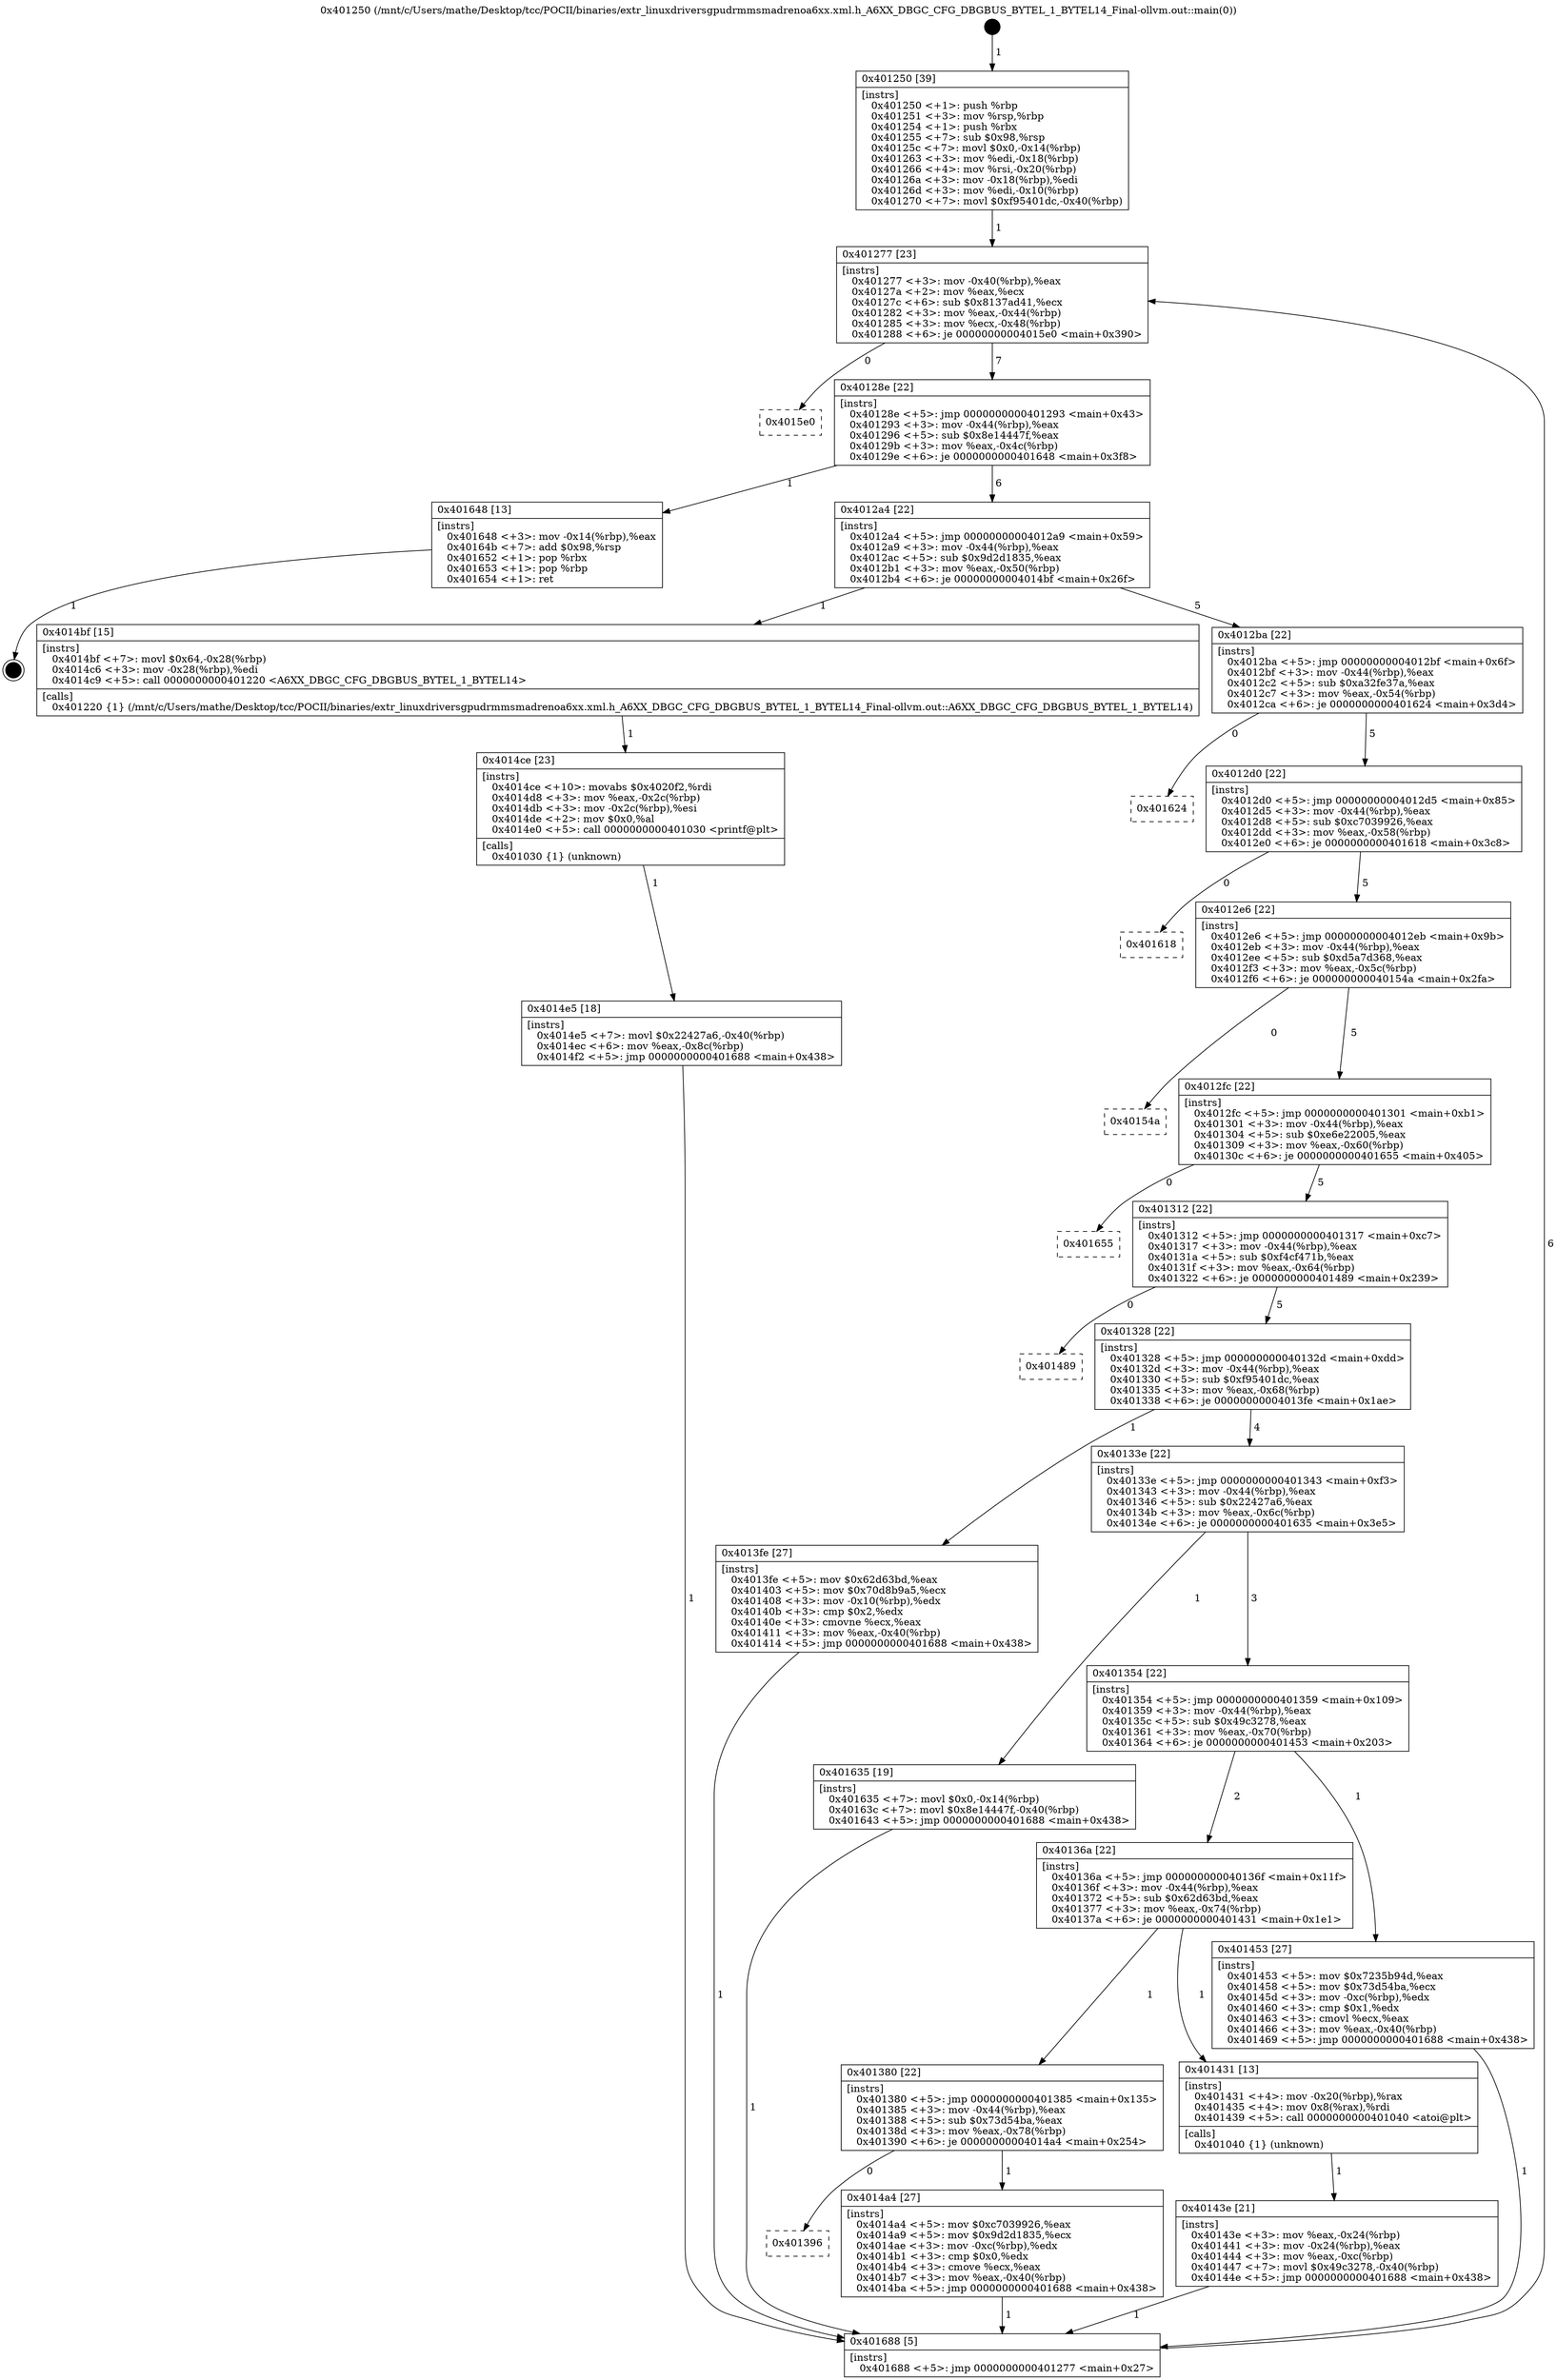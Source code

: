digraph "0x401250" {
  label = "0x401250 (/mnt/c/Users/mathe/Desktop/tcc/POCII/binaries/extr_linuxdriversgpudrmmsmadrenoa6xx.xml.h_A6XX_DBGC_CFG_DBGBUS_BYTEL_1_BYTEL14_Final-ollvm.out::main(0))"
  labelloc = "t"
  node[shape=record]

  Entry [label="",width=0.3,height=0.3,shape=circle,fillcolor=black,style=filled]
  "0x401277" [label="{
     0x401277 [23]\l
     | [instrs]\l
     &nbsp;&nbsp;0x401277 \<+3\>: mov -0x40(%rbp),%eax\l
     &nbsp;&nbsp;0x40127a \<+2\>: mov %eax,%ecx\l
     &nbsp;&nbsp;0x40127c \<+6\>: sub $0x8137ad41,%ecx\l
     &nbsp;&nbsp;0x401282 \<+3\>: mov %eax,-0x44(%rbp)\l
     &nbsp;&nbsp;0x401285 \<+3\>: mov %ecx,-0x48(%rbp)\l
     &nbsp;&nbsp;0x401288 \<+6\>: je 00000000004015e0 \<main+0x390\>\l
  }"]
  "0x4015e0" [label="{
     0x4015e0\l
  }", style=dashed]
  "0x40128e" [label="{
     0x40128e [22]\l
     | [instrs]\l
     &nbsp;&nbsp;0x40128e \<+5\>: jmp 0000000000401293 \<main+0x43\>\l
     &nbsp;&nbsp;0x401293 \<+3\>: mov -0x44(%rbp),%eax\l
     &nbsp;&nbsp;0x401296 \<+5\>: sub $0x8e14447f,%eax\l
     &nbsp;&nbsp;0x40129b \<+3\>: mov %eax,-0x4c(%rbp)\l
     &nbsp;&nbsp;0x40129e \<+6\>: je 0000000000401648 \<main+0x3f8\>\l
  }"]
  Exit [label="",width=0.3,height=0.3,shape=circle,fillcolor=black,style=filled,peripheries=2]
  "0x401648" [label="{
     0x401648 [13]\l
     | [instrs]\l
     &nbsp;&nbsp;0x401648 \<+3\>: mov -0x14(%rbp),%eax\l
     &nbsp;&nbsp;0x40164b \<+7\>: add $0x98,%rsp\l
     &nbsp;&nbsp;0x401652 \<+1\>: pop %rbx\l
     &nbsp;&nbsp;0x401653 \<+1\>: pop %rbp\l
     &nbsp;&nbsp;0x401654 \<+1\>: ret\l
  }"]
  "0x4012a4" [label="{
     0x4012a4 [22]\l
     | [instrs]\l
     &nbsp;&nbsp;0x4012a4 \<+5\>: jmp 00000000004012a9 \<main+0x59\>\l
     &nbsp;&nbsp;0x4012a9 \<+3\>: mov -0x44(%rbp),%eax\l
     &nbsp;&nbsp;0x4012ac \<+5\>: sub $0x9d2d1835,%eax\l
     &nbsp;&nbsp;0x4012b1 \<+3\>: mov %eax,-0x50(%rbp)\l
     &nbsp;&nbsp;0x4012b4 \<+6\>: je 00000000004014bf \<main+0x26f\>\l
  }"]
  "0x4014e5" [label="{
     0x4014e5 [18]\l
     | [instrs]\l
     &nbsp;&nbsp;0x4014e5 \<+7\>: movl $0x22427a6,-0x40(%rbp)\l
     &nbsp;&nbsp;0x4014ec \<+6\>: mov %eax,-0x8c(%rbp)\l
     &nbsp;&nbsp;0x4014f2 \<+5\>: jmp 0000000000401688 \<main+0x438\>\l
  }"]
  "0x4014bf" [label="{
     0x4014bf [15]\l
     | [instrs]\l
     &nbsp;&nbsp;0x4014bf \<+7\>: movl $0x64,-0x28(%rbp)\l
     &nbsp;&nbsp;0x4014c6 \<+3\>: mov -0x28(%rbp),%edi\l
     &nbsp;&nbsp;0x4014c9 \<+5\>: call 0000000000401220 \<A6XX_DBGC_CFG_DBGBUS_BYTEL_1_BYTEL14\>\l
     | [calls]\l
     &nbsp;&nbsp;0x401220 \{1\} (/mnt/c/Users/mathe/Desktop/tcc/POCII/binaries/extr_linuxdriversgpudrmmsmadrenoa6xx.xml.h_A6XX_DBGC_CFG_DBGBUS_BYTEL_1_BYTEL14_Final-ollvm.out::A6XX_DBGC_CFG_DBGBUS_BYTEL_1_BYTEL14)\l
  }"]
  "0x4012ba" [label="{
     0x4012ba [22]\l
     | [instrs]\l
     &nbsp;&nbsp;0x4012ba \<+5\>: jmp 00000000004012bf \<main+0x6f\>\l
     &nbsp;&nbsp;0x4012bf \<+3\>: mov -0x44(%rbp),%eax\l
     &nbsp;&nbsp;0x4012c2 \<+5\>: sub $0xa32fe37a,%eax\l
     &nbsp;&nbsp;0x4012c7 \<+3\>: mov %eax,-0x54(%rbp)\l
     &nbsp;&nbsp;0x4012ca \<+6\>: je 0000000000401624 \<main+0x3d4\>\l
  }"]
  "0x4014ce" [label="{
     0x4014ce [23]\l
     | [instrs]\l
     &nbsp;&nbsp;0x4014ce \<+10\>: movabs $0x4020f2,%rdi\l
     &nbsp;&nbsp;0x4014d8 \<+3\>: mov %eax,-0x2c(%rbp)\l
     &nbsp;&nbsp;0x4014db \<+3\>: mov -0x2c(%rbp),%esi\l
     &nbsp;&nbsp;0x4014de \<+2\>: mov $0x0,%al\l
     &nbsp;&nbsp;0x4014e0 \<+5\>: call 0000000000401030 \<printf@plt\>\l
     | [calls]\l
     &nbsp;&nbsp;0x401030 \{1\} (unknown)\l
  }"]
  "0x401624" [label="{
     0x401624\l
  }", style=dashed]
  "0x4012d0" [label="{
     0x4012d0 [22]\l
     | [instrs]\l
     &nbsp;&nbsp;0x4012d0 \<+5\>: jmp 00000000004012d5 \<main+0x85\>\l
     &nbsp;&nbsp;0x4012d5 \<+3\>: mov -0x44(%rbp),%eax\l
     &nbsp;&nbsp;0x4012d8 \<+5\>: sub $0xc7039926,%eax\l
     &nbsp;&nbsp;0x4012dd \<+3\>: mov %eax,-0x58(%rbp)\l
     &nbsp;&nbsp;0x4012e0 \<+6\>: je 0000000000401618 \<main+0x3c8\>\l
  }"]
  "0x401396" [label="{
     0x401396\l
  }", style=dashed]
  "0x401618" [label="{
     0x401618\l
  }", style=dashed]
  "0x4012e6" [label="{
     0x4012e6 [22]\l
     | [instrs]\l
     &nbsp;&nbsp;0x4012e6 \<+5\>: jmp 00000000004012eb \<main+0x9b\>\l
     &nbsp;&nbsp;0x4012eb \<+3\>: mov -0x44(%rbp),%eax\l
     &nbsp;&nbsp;0x4012ee \<+5\>: sub $0xd5a7d368,%eax\l
     &nbsp;&nbsp;0x4012f3 \<+3\>: mov %eax,-0x5c(%rbp)\l
     &nbsp;&nbsp;0x4012f6 \<+6\>: je 000000000040154a \<main+0x2fa\>\l
  }"]
  "0x4014a4" [label="{
     0x4014a4 [27]\l
     | [instrs]\l
     &nbsp;&nbsp;0x4014a4 \<+5\>: mov $0xc7039926,%eax\l
     &nbsp;&nbsp;0x4014a9 \<+5\>: mov $0x9d2d1835,%ecx\l
     &nbsp;&nbsp;0x4014ae \<+3\>: mov -0xc(%rbp),%edx\l
     &nbsp;&nbsp;0x4014b1 \<+3\>: cmp $0x0,%edx\l
     &nbsp;&nbsp;0x4014b4 \<+3\>: cmove %ecx,%eax\l
     &nbsp;&nbsp;0x4014b7 \<+3\>: mov %eax,-0x40(%rbp)\l
     &nbsp;&nbsp;0x4014ba \<+5\>: jmp 0000000000401688 \<main+0x438\>\l
  }"]
  "0x40154a" [label="{
     0x40154a\l
  }", style=dashed]
  "0x4012fc" [label="{
     0x4012fc [22]\l
     | [instrs]\l
     &nbsp;&nbsp;0x4012fc \<+5\>: jmp 0000000000401301 \<main+0xb1\>\l
     &nbsp;&nbsp;0x401301 \<+3\>: mov -0x44(%rbp),%eax\l
     &nbsp;&nbsp;0x401304 \<+5\>: sub $0xe6e22005,%eax\l
     &nbsp;&nbsp;0x401309 \<+3\>: mov %eax,-0x60(%rbp)\l
     &nbsp;&nbsp;0x40130c \<+6\>: je 0000000000401655 \<main+0x405\>\l
  }"]
  "0x40143e" [label="{
     0x40143e [21]\l
     | [instrs]\l
     &nbsp;&nbsp;0x40143e \<+3\>: mov %eax,-0x24(%rbp)\l
     &nbsp;&nbsp;0x401441 \<+3\>: mov -0x24(%rbp),%eax\l
     &nbsp;&nbsp;0x401444 \<+3\>: mov %eax,-0xc(%rbp)\l
     &nbsp;&nbsp;0x401447 \<+7\>: movl $0x49c3278,-0x40(%rbp)\l
     &nbsp;&nbsp;0x40144e \<+5\>: jmp 0000000000401688 \<main+0x438\>\l
  }"]
  "0x401655" [label="{
     0x401655\l
  }", style=dashed]
  "0x401312" [label="{
     0x401312 [22]\l
     | [instrs]\l
     &nbsp;&nbsp;0x401312 \<+5\>: jmp 0000000000401317 \<main+0xc7\>\l
     &nbsp;&nbsp;0x401317 \<+3\>: mov -0x44(%rbp),%eax\l
     &nbsp;&nbsp;0x40131a \<+5\>: sub $0xf4cf471b,%eax\l
     &nbsp;&nbsp;0x40131f \<+3\>: mov %eax,-0x64(%rbp)\l
     &nbsp;&nbsp;0x401322 \<+6\>: je 0000000000401489 \<main+0x239\>\l
  }"]
  "0x401380" [label="{
     0x401380 [22]\l
     | [instrs]\l
     &nbsp;&nbsp;0x401380 \<+5\>: jmp 0000000000401385 \<main+0x135\>\l
     &nbsp;&nbsp;0x401385 \<+3\>: mov -0x44(%rbp),%eax\l
     &nbsp;&nbsp;0x401388 \<+5\>: sub $0x73d54ba,%eax\l
     &nbsp;&nbsp;0x40138d \<+3\>: mov %eax,-0x78(%rbp)\l
     &nbsp;&nbsp;0x401390 \<+6\>: je 00000000004014a4 \<main+0x254\>\l
  }"]
  "0x401489" [label="{
     0x401489\l
  }", style=dashed]
  "0x401328" [label="{
     0x401328 [22]\l
     | [instrs]\l
     &nbsp;&nbsp;0x401328 \<+5\>: jmp 000000000040132d \<main+0xdd\>\l
     &nbsp;&nbsp;0x40132d \<+3\>: mov -0x44(%rbp),%eax\l
     &nbsp;&nbsp;0x401330 \<+5\>: sub $0xf95401dc,%eax\l
     &nbsp;&nbsp;0x401335 \<+3\>: mov %eax,-0x68(%rbp)\l
     &nbsp;&nbsp;0x401338 \<+6\>: je 00000000004013fe \<main+0x1ae\>\l
  }"]
  "0x401431" [label="{
     0x401431 [13]\l
     | [instrs]\l
     &nbsp;&nbsp;0x401431 \<+4\>: mov -0x20(%rbp),%rax\l
     &nbsp;&nbsp;0x401435 \<+4\>: mov 0x8(%rax),%rdi\l
     &nbsp;&nbsp;0x401439 \<+5\>: call 0000000000401040 \<atoi@plt\>\l
     | [calls]\l
     &nbsp;&nbsp;0x401040 \{1\} (unknown)\l
  }"]
  "0x4013fe" [label="{
     0x4013fe [27]\l
     | [instrs]\l
     &nbsp;&nbsp;0x4013fe \<+5\>: mov $0x62d63bd,%eax\l
     &nbsp;&nbsp;0x401403 \<+5\>: mov $0x70d8b9a5,%ecx\l
     &nbsp;&nbsp;0x401408 \<+3\>: mov -0x10(%rbp),%edx\l
     &nbsp;&nbsp;0x40140b \<+3\>: cmp $0x2,%edx\l
     &nbsp;&nbsp;0x40140e \<+3\>: cmovne %ecx,%eax\l
     &nbsp;&nbsp;0x401411 \<+3\>: mov %eax,-0x40(%rbp)\l
     &nbsp;&nbsp;0x401414 \<+5\>: jmp 0000000000401688 \<main+0x438\>\l
  }"]
  "0x40133e" [label="{
     0x40133e [22]\l
     | [instrs]\l
     &nbsp;&nbsp;0x40133e \<+5\>: jmp 0000000000401343 \<main+0xf3\>\l
     &nbsp;&nbsp;0x401343 \<+3\>: mov -0x44(%rbp),%eax\l
     &nbsp;&nbsp;0x401346 \<+5\>: sub $0x22427a6,%eax\l
     &nbsp;&nbsp;0x40134b \<+3\>: mov %eax,-0x6c(%rbp)\l
     &nbsp;&nbsp;0x40134e \<+6\>: je 0000000000401635 \<main+0x3e5\>\l
  }"]
  "0x401688" [label="{
     0x401688 [5]\l
     | [instrs]\l
     &nbsp;&nbsp;0x401688 \<+5\>: jmp 0000000000401277 \<main+0x27\>\l
  }"]
  "0x401250" [label="{
     0x401250 [39]\l
     | [instrs]\l
     &nbsp;&nbsp;0x401250 \<+1\>: push %rbp\l
     &nbsp;&nbsp;0x401251 \<+3\>: mov %rsp,%rbp\l
     &nbsp;&nbsp;0x401254 \<+1\>: push %rbx\l
     &nbsp;&nbsp;0x401255 \<+7\>: sub $0x98,%rsp\l
     &nbsp;&nbsp;0x40125c \<+7\>: movl $0x0,-0x14(%rbp)\l
     &nbsp;&nbsp;0x401263 \<+3\>: mov %edi,-0x18(%rbp)\l
     &nbsp;&nbsp;0x401266 \<+4\>: mov %rsi,-0x20(%rbp)\l
     &nbsp;&nbsp;0x40126a \<+3\>: mov -0x18(%rbp),%edi\l
     &nbsp;&nbsp;0x40126d \<+3\>: mov %edi,-0x10(%rbp)\l
     &nbsp;&nbsp;0x401270 \<+7\>: movl $0xf95401dc,-0x40(%rbp)\l
  }"]
  "0x40136a" [label="{
     0x40136a [22]\l
     | [instrs]\l
     &nbsp;&nbsp;0x40136a \<+5\>: jmp 000000000040136f \<main+0x11f\>\l
     &nbsp;&nbsp;0x40136f \<+3\>: mov -0x44(%rbp),%eax\l
     &nbsp;&nbsp;0x401372 \<+5\>: sub $0x62d63bd,%eax\l
     &nbsp;&nbsp;0x401377 \<+3\>: mov %eax,-0x74(%rbp)\l
     &nbsp;&nbsp;0x40137a \<+6\>: je 0000000000401431 \<main+0x1e1\>\l
  }"]
  "0x401635" [label="{
     0x401635 [19]\l
     | [instrs]\l
     &nbsp;&nbsp;0x401635 \<+7\>: movl $0x0,-0x14(%rbp)\l
     &nbsp;&nbsp;0x40163c \<+7\>: movl $0x8e14447f,-0x40(%rbp)\l
     &nbsp;&nbsp;0x401643 \<+5\>: jmp 0000000000401688 \<main+0x438\>\l
  }"]
  "0x401354" [label="{
     0x401354 [22]\l
     | [instrs]\l
     &nbsp;&nbsp;0x401354 \<+5\>: jmp 0000000000401359 \<main+0x109\>\l
     &nbsp;&nbsp;0x401359 \<+3\>: mov -0x44(%rbp),%eax\l
     &nbsp;&nbsp;0x40135c \<+5\>: sub $0x49c3278,%eax\l
     &nbsp;&nbsp;0x401361 \<+3\>: mov %eax,-0x70(%rbp)\l
     &nbsp;&nbsp;0x401364 \<+6\>: je 0000000000401453 \<main+0x203\>\l
  }"]
  "0x401453" [label="{
     0x401453 [27]\l
     | [instrs]\l
     &nbsp;&nbsp;0x401453 \<+5\>: mov $0x7235b94d,%eax\l
     &nbsp;&nbsp;0x401458 \<+5\>: mov $0x73d54ba,%ecx\l
     &nbsp;&nbsp;0x40145d \<+3\>: mov -0xc(%rbp),%edx\l
     &nbsp;&nbsp;0x401460 \<+3\>: cmp $0x1,%edx\l
     &nbsp;&nbsp;0x401463 \<+3\>: cmovl %ecx,%eax\l
     &nbsp;&nbsp;0x401466 \<+3\>: mov %eax,-0x40(%rbp)\l
     &nbsp;&nbsp;0x401469 \<+5\>: jmp 0000000000401688 \<main+0x438\>\l
  }"]
  Entry -> "0x401250" [label=" 1"]
  "0x401277" -> "0x4015e0" [label=" 0"]
  "0x401277" -> "0x40128e" [label=" 7"]
  "0x401648" -> Exit [label=" 1"]
  "0x40128e" -> "0x401648" [label=" 1"]
  "0x40128e" -> "0x4012a4" [label=" 6"]
  "0x401635" -> "0x401688" [label=" 1"]
  "0x4012a4" -> "0x4014bf" [label=" 1"]
  "0x4012a4" -> "0x4012ba" [label=" 5"]
  "0x4014e5" -> "0x401688" [label=" 1"]
  "0x4012ba" -> "0x401624" [label=" 0"]
  "0x4012ba" -> "0x4012d0" [label=" 5"]
  "0x4014ce" -> "0x4014e5" [label=" 1"]
  "0x4012d0" -> "0x401618" [label=" 0"]
  "0x4012d0" -> "0x4012e6" [label=" 5"]
  "0x4014bf" -> "0x4014ce" [label=" 1"]
  "0x4012e6" -> "0x40154a" [label=" 0"]
  "0x4012e6" -> "0x4012fc" [label=" 5"]
  "0x4014a4" -> "0x401688" [label=" 1"]
  "0x4012fc" -> "0x401655" [label=" 0"]
  "0x4012fc" -> "0x401312" [label=" 5"]
  "0x401380" -> "0x4014a4" [label=" 1"]
  "0x401312" -> "0x401489" [label=" 0"]
  "0x401312" -> "0x401328" [label=" 5"]
  "0x401380" -> "0x401396" [label=" 0"]
  "0x401328" -> "0x4013fe" [label=" 1"]
  "0x401328" -> "0x40133e" [label=" 4"]
  "0x4013fe" -> "0x401688" [label=" 1"]
  "0x401250" -> "0x401277" [label=" 1"]
  "0x401688" -> "0x401277" [label=" 6"]
  "0x401453" -> "0x401688" [label=" 1"]
  "0x40133e" -> "0x401635" [label=" 1"]
  "0x40133e" -> "0x401354" [label=" 3"]
  "0x401431" -> "0x40143e" [label=" 1"]
  "0x401354" -> "0x401453" [label=" 1"]
  "0x401354" -> "0x40136a" [label=" 2"]
  "0x40143e" -> "0x401688" [label=" 1"]
  "0x40136a" -> "0x401431" [label=" 1"]
  "0x40136a" -> "0x401380" [label=" 1"]
}
